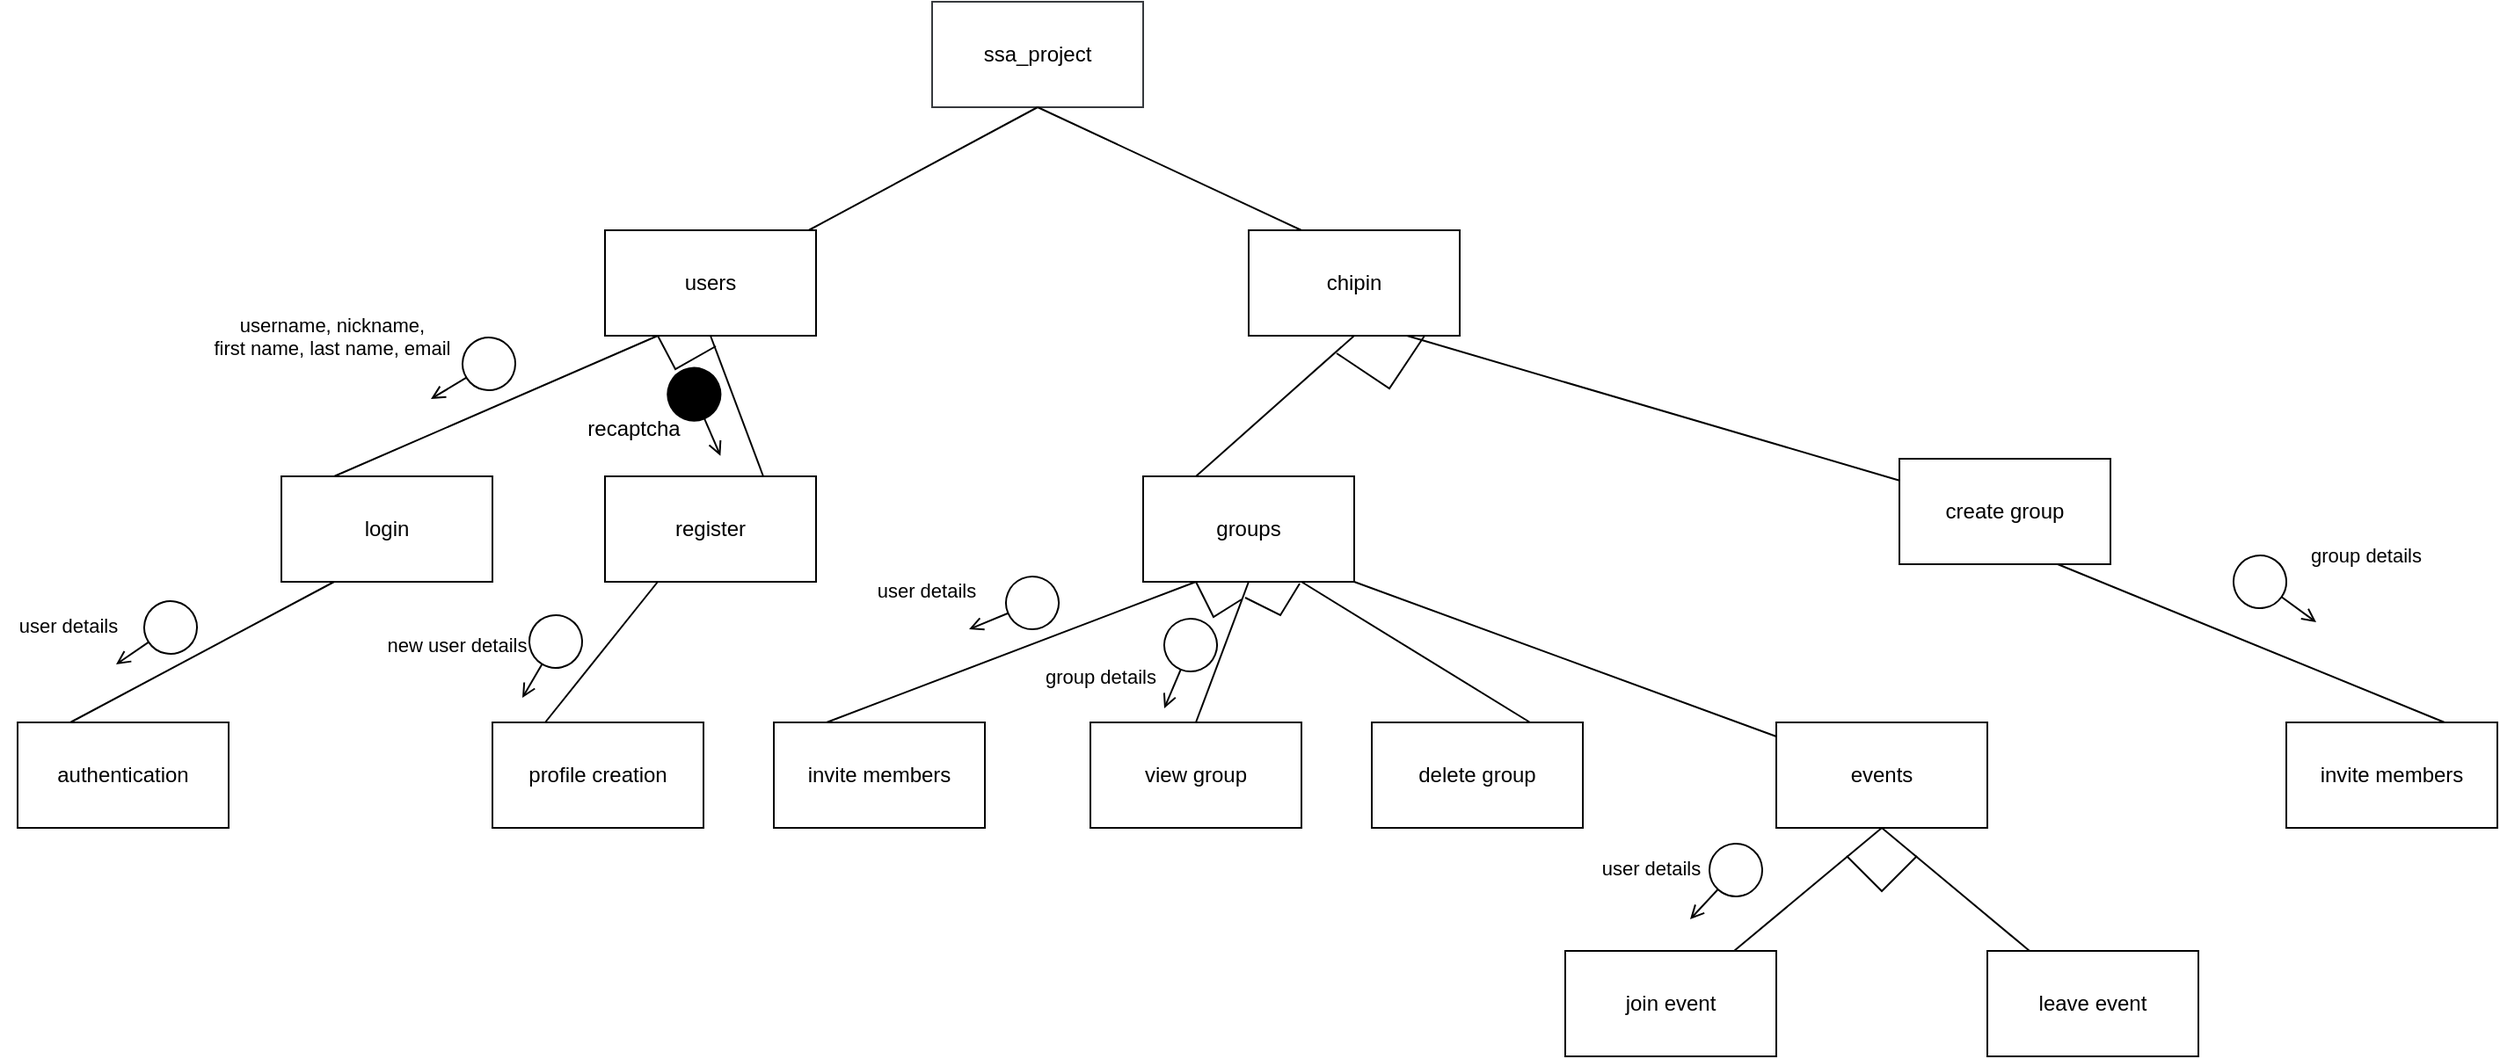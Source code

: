 <mxfile version="25.0.3">
  <diagram name="Page-1" id="hlNvcQ9csW-S94UnS6EC">
    <mxGraphModel dx="2714" dy="1362" grid="0" gridSize="10" guides="0" tooltips="1" connect="1" arrows="1" fold="1" page="0" pageScale="1" pageWidth="827" pageHeight="1169" math="0" shadow="0">
      <root>
        <mxCell id="0" />
        <mxCell id="1" parent="0" />
        <mxCell id="L6Mz1ts4vab53SIK3cd9-3" value="ssa_project" style="rounded=0;whiteSpace=wrap;html=1;fillColor=none;strokeColor=#36393d;" parent="1" vertex="1">
          <mxGeometry x="-500" y="-30" width="120" height="60" as="geometry" />
        </mxCell>
        <mxCell id="L6Mz1ts4vab53SIK3cd9-14" style="rounded=0;orthogonalLoop=1;jettySize=auto;html=1;exitX=0.25;exitY=1;exitDx=0;exitDy=0;entryX=0.25;entryY=0;entryDx=0;entryDy=0;strokeColor=default;endArrow=none;endFill=0;" parent="1" source="L6Mz1ts4vab53SIK3cd9-5" target="L6Mz1ts4vab53SIK3cd9-11" edge="1">
          <mxGeometry relative="1" as="geometry" />
        </mxCell>
        <mxCell id="L6Mz1ts4vab53SIK3cd9-15" style="rounded=0;orthogonalLoop=1;jettySize=auto;html=1;exitX=0.5;exitY=1;exitDx=0;exitDy=0;entryX=0.75;entryY=0;entryDx=0;entryDy=0;endArrow=none;endFill=0;" parent="1" source="L6Mz1ts4vab53SIK3cd9-5" target="L6Mz1ts4vab53SIK3cd9-12" edge="1">
          <mxGeometry relative="1" as="geometry" />
        </mxCell>
        <mxCell id="L6Mz1ts4vab53SIK3cd9-5" value="users" style="rounded=0;whiteSpace=wrap;html=1;" parent="1" vertex="1">
          <mxGeometry x="-686" y="100" width="120" height="60" as="geometry" />
        </mxCell>
        <mxCell id="L6Mz1ts4vab53SIK3cd9-7" value="" style="endArrow=none;html=1;rounded=0;entryX=0.5;entryY=1;entryDx=0;entryDy=0;" parent="1" source="L6Mz1ts4vab53SIK3cd9-5" target="L6Mz1ts4vab53SIK3cd9-3" edge="1">
          <mxGeometry width="50" height="50" relative="1" as="geometry">
            <mxPoint x="-560" y="69.289" as="sourcePoint" />
            <mxPoint x="-560" y="19.289" as="targetPoint" />
          </mxGeometry>
        </mxCell>
        <mxCell id="L6Mz1ts4vab53SIK3cd9-17" style="rounded=0;orthogonalLoop=1;jettySize=auto;html=1;exitX=0.5;exitY=1;exitDx=0;exitDy=0;entryX=0.25;entryY=0;entryDx=0;entryDy=0;endArrow=none;endFill=0;" parent="1" source="L6Mz1ts4vab53SIK3cd9-8" target="L6Mz1ts4vab53SIK3cd9-16" edge="1">
          <mxGeometry relative="1" as="geometry" />
        </mxCell>
        <mxCell id="L6Mz1ts4vab53SIK3cd9-19" style="rounded=0;orthogonalLoop=1;jettySize=auto;html=1;exitX=0.75;exitY=1;exitDx=0;exitDy=0;strokeColor=default;endArrow=none;endFill=0;" parent="1" source="L6Mz1ts4vab53SIK3cd9-8" target="L6Mz1ts4vab53SIK3cd9-18" edge="1">
          <mxGeometry relative="1" as="geometry" />
        </mxCell>
        <mxCell id="L6Mz1ts4vab53SIK3cd9-8" value="chipin" style="rounded=0;whiteSpace=wrap;html=1;" parent="1" vertex="1">
          <mxGeometry x="-320" y="100" width="120" height="60" as="geometry" />
        </mxCell>
        <mxCell id="L6Mz1ts4vab53SIK3cd9-9" value="" style="endArrow=none;html=1;rounded=0;exitX=0.25;exitY=0;exitDx=0;exitDy=0;" parent="1" source="L6Mz1ts4vab53SIK3cd9-8" edge="1">
          <mxGeometry width="50" height="50" relative="1" as="geometry">
            <mxPoint x="-522" y="120" as="sourcePoint" />
            <mxPoint x="-440" y="30" as="targetPoint" />
          </mxGeometry>
        </mxCell>
        <mxCell id="L6Mz1ts4vab53SIK3cd9-22" style="rounded=0;orthogonalLoop=1;jettySize=auto;html=1;exitX=0.25;exitY=1;exitDx=0;exitDy=0;entryX=0.25;entryY=0;entryDx=0;entryDy=0;endArrow=none;endFill=0;" parent="1" source="L6Mz1ts4vab53SIK3cd9-11" target="L6Mz1ts4vab53SIK3cd9-21" edge="1">
          <mxGeometry relative="1" as="geometry" />
        </mxCell>
        <mxCell id="L6Mz1ts4vab53SIK3cd9-11" value="login" style="rounded=0;whiteSpace=wrap;html=1;" parent="1" vertex="1">
          <mxGeometry x="-870" y="240" width="120" height="60" as="geometry" />
        </mxCell>
        <mxCell id="L6Mz1ts4vab53SIK3cd9-12" value="register" style="rounded=0;whiteSpace=wrap;html=1;" parent="1" vertex="1">
          <mxGeometry x="-686" y="240" width="120" height="60" as="geometry" />
        </mxCell>
        <mxCell id="L6Mz1ts4vab53SIK3cd9-24" style="rounded=0;orthogonalLoop=1;jettySize=auto;html=1;exitX=0.25;exitY=1;exitDx=0;exitDy=0;entryX=0.25;entryY=0;entryDx=0;entryDy=0;endArrow=none;endFill=0;" parent="1" source="L6Mz1ts4vab53SIK3cd9-16" target="L6Mz1ts4vab53SIK3cd9-23" edge="1">
          <mxGeometry relative="1" as="geometry" />
        </mxCell>
        <mxCell id="L6Mz1ts4vab53SIK3cd9-26" style="rounded=0;orthogonalLoop=1;jettySize=auto;html=1;exitX=0.75;exitY=1;exitDx=0;exitDy=0;endArrow=none;endFill=0;entryX=0.75;entryY=0;entryDx=0;entryDy=0;" parent="1" source="L6Mz1ts4vab53SIK3cd9-16" target="L6Mz1ts4vab53SIK3cd9-25" edge="1">
          <mxGeometry relative="1" as="geometry" />
        </mxCell>
        <mxCell id="L6Mz1ts4vab53SIK3cd9-28" style="rounded=0;orthogonalLoop=1;jettySize=auto;html=1;exitX=0.5;exitY=1;exitDx=0;exitDy=0;entryX=0.5;entryY=0;entryDx=0;entryDy=0;endArrow=none;endFill=0;" parent="1" source="L6Mz1ts4vab53SIK3cd9-16" target="L6Mz1ts4vab53SIK3cd9-27" edge="1">
          <mxGeometry relative="1" as="geometry" />
        </mxCell>
        <mxCell id="Gc7Dq77RbY27XAMz-52j-7" style="rounded=0;orthogonalLoop=1;jettySize=auto;html=1;exitX=1;exitY=1;exitDx=0;exitDy=0;endArrow=none;endFill=0;" edge="1" parent="1" source="L6Mz1ts4vab53SIK3cd9-16" target="Gc7Dq77RbY27XAMz-52j-6">
          <mxGeometry relative="1" as="geometry" />
        </mxCell>
        <mxCell id="L6Mz1ts4vab53SIK3cd9-16" value="groups" style="rounded=0;whiteSpace=wrap;html=1;" parent="1" vertex="1">
          <mxGeometry x="-380" y="240" width="120" height="60" as="geometry" />
        </mxCell>
        <mxCell id="L6Mz1ts4vab53SIK3cd9-30" style="rounded=0;orthogonalLoop=1;jettySize=auto;html=1;exitX=0.75;exitY=1;exitDx=0;exitDy=0;entryX=0.75;entryY=0;entryDx=0;entryDy=0;endArrow=none;endFill=0;" parent="1" source="L6Mz1ts4vab53SIK3cd9-18" target="L6Mz1ts4vab53SIK3cd9-29" edge="1">
          <mxGeometry relative="1" as="geometry" />
        </mxCell>
        <mxCell id="L6Mz1ts4vab53SIK3cd9-18" value="create group" style="rounded=0;whiteSpace=wrap;html=1;" parent="1" vertex="1">
          <mxGeometry x="50" y="230" width="120" height="60" as="geometry" />
        </mxCell>
        <mxCell id="L6Mz1ts4vab53SIK3cd9-21" value="authentication" style="rounded=0;whiteSpace=wrap;html=1;" parent="1" vertex="1">
          <mxGeometry x="-1020" y="380" width="120" height="60" as="geometry" />
        </mxCell>
        <mxCell id="L6Mz1ts4vab53SIK3cd9-23" value="invite members" style="rounded=0;whiteSpace=wrap;html=1;" parent="1" vertex="1">
          <mxGeometry x="-590" y="380" width="120" height="60" as="geometry" />
        </mxCell>
        <mxCell id="L6Mz1ts4vab53SIK3cd9-25" value="delete group" style="rounded=0;whiteSpace=wrap;html=1;" parent="1" vertex="1">
          <mxGeometry x="-250" y="380" width="120" height="60" as="geometry" />
        </mxCell>
        <mxCell id="L6Mz1ts4vab53SIK3cd9-27" value="view group" style="rounded=0;whiteSpace=wrap;html=1;" parent="1" vertex="1">
          <mxGeometry x="-410" y="380" width="120" height="60" as="geometry" />
        </mxCell>
        <mxCell id="L6Mz1ts4vab53SIK3cd9-29" value="invite members" style="rounded=0;whiteSpace=wrap;html=1;" parent="1" vertex="1">
          <mxGeometry x="270" y="380" width="120" height="60" as="geometry" />
        </mxCell>
        <mxCell id="L6Mz1ts4vab53SIK3cd9-32" style="rounded=0;orthogonalLoop=1;jettySize=auto;html=1;exitX=0.25;exitY=0;exitDx=0;exitDy=0;entryX=0.25;entryY=1;entryDx=0;entryDy=0;endArrow=none;endFill=0;" parent="1" source="L6Mz1ts4vab53SIK3cd9-31" target="L6Mz1ts4vab53SIK3cd9-12" edge="1">
          <mxGeometry relative="1" as="geometry" />
        </mxCell>
        <mxCell id="L6Mz1ts4vab53SIK3cd9-31" value="profile creation" style="rounded=0;whiteSpace=wrap;html=1;" parent="1" vertex="1">
          <mxGeometry x="-750" y="380" width="120" height="60" as="geometry" />
        </mxCell>
        <mxCell id="L6Mz1ts4vab53SIK3cd9-40" value="" style="group;rotation=80;" parent="1" vertex="1" connectable="0">
          <mxGeometry x="-779.999" y="150.001" width="39.337" height="54.669" as="geometry" />
        </mxCell>
        <mxCell id="L6Mz1ts4vab53SIK3cd9-34" value="" style="ellipse;html=1;rotation=147;" parent="L6Mz1ts4vab53SIK3cd9-40" vertex="1">
          <mxGeometry x="13" y="11" width="30" height="30" as="geometry" />
        </mxCell>
        <mxCell id="L6Mz1ts4vab53SIK3cd9-35" value="" style="endArrow=open;html=1;rounded=0;align=center;verticalAlign=top;endFill=0;labelBackgroundColor=none;endSize=6;" parent="L6Mz1ts4vab53SIK3cd9-40" source="L6Mz1ts4vab53SIK3cd9-34" edge="1">
          <mxGeometry relative="1" as="geometry">
            <mxPoint x="-5" y="46" as="targetPoint" />
          </mxGeometry>
        </mxCell>
        <mxCell id="L6Mz1ts4vab53SIK3cd9-41" value="" style="group;rotation=80;" parent="1" vertex="1" connectable="0">
          <mxGeometry x="-959.999" y="300.001" width="39.337" height="54.669" as="geometry" />
        </mxCell>
        <mxCell id="L6Mz1ts4vab53SIK3cd9-42" value="" style="ellipse;html=1;rotation=147;" parent="L6Mz1ts4vab53SIK3cd9-41" vertex="1">
          <mxGeometry x="12" y="11" width="30" height="30" as="geometry" />
        </mxCell>
        <mxCell id="L6Mz1ts4vab53SIK3cd9-43" value="" style="endArrow=open;html=1;rounded=0;align=center;verticalAlign=top;endFill=0;labelBackgroundColor=none;endSize=6;" parent="L6Mz1ts4vab53SIK3cd9-41" source="L6Mz1ts4vab53SIK3cd9-42" edge="1">
          <mxGeometry relative="1" as="geometry">
            <mxPoint x="-4" y="47" as="targetPoint" />
          </mxGeometry>
        </mxCell>
        <mxCell id="L6Mz1ts4vab53SIK3cd9-48" value="" style="group" parent="1" vertex="1" connectable="0">
          <mxGeometry x="-654.999" y="173.661" width="39.337" height="54.669" as="geometry" />
        </mxCell>
        <mxCell id="L6Mz1ts4vab53SIK3cd9-49" value="" style="ellipse;html=1;rotation=67;fillColor=#000000;" parent="L6Mz1ts4vab53SIK3cd9-48" vertex="1">
          <mxGeometry x="4.669" y="4.669" width="30" height="30" as="geometry" />
        </mxCell>
        <mxCell id="L6Mz1ts4vab53SIK3cd9-50" value="" style="endArrow=open;html=1;rounded=0;align=center;verticalAlign=top;endFill=0;labelBackgroundColor=none;endSize=6;" parent="L6Mz1ts4vab53SIK3cd9-48" source="L6Mz1ts4vab53SIK3cd9-49" edge="1">
          <mxGeometry relative="1" as="geometry">
            <mxPoint x="34.669" y="54.669" as="targetPoint" />
          </mxGeometry>
        </mxCell>
        <mxCell id="L6Mz1ts4vab53SIK3cd9-52" value="recaptcha" style="text;html=1;align=center;verticalAlign=middle;resizable=0;points=[];autosize=1;strokeColor=none;fillColor=none;" parent="1" vertex="1">
          <mxGeometry x="-710" y="198.33" width="80" height="30" as="geometry" />
        </mxCell>
        <mxCell id="L6Mz1ts4vab53SIK3cd9-53" value="&lt;font style=&quot;font-size: 11px;&quot;&gt;username, nickname,&amp;nbsp;&lt;/font&gt;&lt;div style=&quot;font-size: 11px;&quot;&gt;&lt;font style=&quot;font-size: 11px;&quot;&gt;&lt;font style=&quot;font-size: 11px;&quot;&gt;first name, last name, email&lt;/font&gt;&lt;font style=&quot;font-size: 11px;&quot;&gt;&amp;nbsp;&lt;/font&gt;&lt;/font&gt;&lt;/div&gt;" style="text;html=1;align=center;verticalAlign=middle;resizable=0;points=[];autosize=1;strokeColor=none;fillColor=none;" parent="1" vertex="1">
          <mxGeometry x="-920" y="140" width="160" height="40" as="geometry" />
        </mxCell>
        <mxCell id="L6Mz1ts4vab53SIK3cd9-63" value="&lt;font style=&quot;font-size: 11px;&quot;&gt;user details&lt;/font&gt;&lt;span style=&quot;font-size: 11px; background-color: initial;&quot;&gt;&amp;nbsp;&lt;/span&gt;" style="text;html=1;align=center;verticalAlign=middle;resizable=0;points=[];autosize=1;strokeColor=none;fillColor=none;" parent="1" vertex="1">
          <mxGeometry x="-1030" y="310" width="80" height="30" as="geometry" />
        </mxCell>
        <mxCell id="Gc7Dq77RbY27XAMz-52j-2" value="" style="endArrow=none;html=1;rounded=0;" edge="1" parent="1">
          <mxGeometry width="50" height="50" relative="1" as="geometry">
            <mxPoint x="-350" y="300" as="sourcePoint" />
            <mxPoint x="-324" y="310" as="targetPoint" />
            <Array as="points">
              <mxPoint x="-340" y="320" />
            </Array>
          </mxGeometry>
        </mxCell>
        <mxCell id="Gc7Dq77RbY27XAMz-52j-4" value="" style="endArrow=none;html=1;rounded=0;" edge="1" parent="1">
          <mxGeometry width="50" height="50" relative="1" as="geometry">
            <mxPoint x="-322" y="309" as="sourcePoint" />
            <mxPoint x="-291" y="301" as="targetPoint" />
            <Array as="points">
              <mxPoint x="-302" y="319" />
            </Array>
          </mxGeometry>
        </mxCell>
        <mxCell id="Gc7Dq77RbY27XAMz-52j-11" style="rounded=0;orthogonalLoop=1;jettySize=auto;html=1;exitX=0.5;exitY=1;exitDx=0;exitDy=0;endArrow=none;endFill=0;" edge="1" parent="1" source="Gc7Dq77RbY27XAMz-52j-6" target="Gc7Dq77RbY27XAMz-52j-9">
          <mxGeometry relative="1" as="geometry" />
        </mxCell>
        <mxCell id="Gc7Dq77RbY27XAMz-52j-12" style="rounded=0;orthogonalLoop=1;jettySize=auto;html=1;exitX=0.5;exitY=1;exitDx=0;exitDy=0;endArrow=none;endFill=0;" edge="1" parent="1" source="Gc7Dq77RbY27XAMz-52j-6" target="Gc7Dq77RbY27XAMz-52j-10">
          <mxGeometry relative="1" as="geometry" />
        </mxCell>
        <mxCell id="Gc7Dq77RbY27XAMz-52j-6" value="events" style="rounded=0;whiteSpace=wrap;html=1;" vertex="1" parent="1">
          <mxGeometry x="-20" y="380" width="120" height="60" as="geometry" />
        </mxCell>
        <mxCell id="Gc7Dq77RbY27XAMz-52j-8" value="" style="endArrow=none;html=1;rounded=0;" edge="1" parent="1">
          <mxGeometry width="50" height="50" relative="1" as="geometry">
            <mxPoint x="-270" y="170" as="sourcePoint" />
            <mxPoint x="-220" y="160" as="targetPoint" />
            <Array as="points">
              <mxPoint x="-240" y="190" />
            </Array>
          </mxGeometry>
        </mxCell>
        <mxCell id="Gc7Dq77RbY27XAMz-52j-9" value="join event" style="rounded=0;whiteSpace=wrap;html=1;" vertex="1" parent="1">
          <mxGeometry x="-140" y="510" width="120" height="60" as="geometry" />
        </mxCell>
        <mxCell id="Gc7Dq77RbY27XAMz-52j-10" value="leave event" style="rounded=0;whiteSpace=wrap;html=1;" vertex="1" parent="1">
          <mxGeometry x="100" y="510" width="120" height="60" as="geometry" />
        </mxCell>
        <mxCell id="Gc7Dq77RbY27XAMz-52j-13" value="" style="group;rotation=155;" vertex="1" connectable="0" parent="1">
          <mxGeometry x="-69.999" y="440.001" width="39.337" height="54.669" as="geometry" />
        </mxCell>
        <mxCell id="Gc7Dq77RbY27XAMz-52j-14" value="" style="ellipse;html=1;rotation=132;" vertex="1" parent="Gc7Dq77RbY27XAMz-52j-13">
          <mxGeometry x="12" y="9" width="30" height="30" as="geometry" />
        </mxCell>
        <mxCell id="Gc7Dq77RbY27XAMz-52j-15" value="" style="endArrow=open;html=1;rounded=0;align=center;verticalAlign=top;endFill=0;labelBackgroundColor=none;endSize=6;" edge="1" parent="Gc7Dq77RbY27XAMz-52j-13" source="Gc7Dq77RbY27XAMz-52j-14">
          <mxGeometry relative="1" as="geometry">
            <mxPoint x="1" y="52" as="targetPoint" />
          </mxGeometry>
        </mxCell>
        <mxCell id="Gc7Dq77RbY27XAMz-52j-16" value="&lt;font style=&quot;font-size: 11px;&quot;&gt;user details&lt;/font&gt;&lt;span style=&quot;font-size: 11px; background-color: initial;&quot;&gt;&amp;nbsp;&lt;/span&gt;" style="text;html=1;align=center;verticalAlign=middle;resizable=0;points=[];autosize=1;strokeColor=none;fillColor=none;" vertex="1" parent="1">
          <mxGeometry x="-130" y="448" width="80" height="30" as="geometry" />
        </mxCell>
        <mxCell id="Gc7Dq77RbY27XAMz-52j-17" value="" style="group;rotation=58;" vertex="1" connectable="0" parent="1">
          <mxGeometry x="240.001" y="280.001" width="39.337" height="54.669" as="geometry" />
        </mxCell>
        <mxCell id="Gc7Dq77RbY27XAMz-52j-18" value="" style="ellipse;html=1;rotation=35;" vertex="1" parent="Gc7Dq77RbY27XAMz-52j-17">
          <mxGeometry y="5" width="30" height="30" as="geometry" />
        </mxCell>
        <mxCell id="Gc7Dq77RbY27XAMz-52j-19" value="" style="endArrow=open;html=1;rounded=0;align=center;verticalAlign=top;endFill=0;labelBackgroundColor=none;endSize=6;" edge="1" parent="Gc7Dq77RbY27XAMz-52j-17" source="Gc7Dq77RbY27XAMz-52j-18">
          <mxGeometry relative="1" as="geometry">
            <mxPoint x="47" y="43" as="targetPoint" />
          </mxGeometry>
        </mxCell>
        <mxCell id="Gc7Dq77RbY27XAMz-52j-20" value="&lt;span style=&quot;font-size: 11px;&quot;&gt;group details&lt;/span&gt;" style="text;html=1;align=center;verticalAlign=middle;resizable=0;points=[];autosize=1;strokeColor=none;fillColor=none;" vertex="1" parent="1">
          <mxGeometry x="270" y="270" width="90" height="30" as="geometry" />
        </mxCell>
        <mxCell id="Gc7Dq77RbY27XAMz-52j-21" value="" style="group;rotation=135;" vertex="1" connectable="0" parent="1">
          <mxGeometry x="-378.999" y="315.001" width="39.337" height="54.669" as="geometry" />
        </mxCell>
        <mxCell id="Gc7Dq77RbY27XAMz-52j-22" value="" style="ellipse;html=1;rotation=112;" vertex="1" parent="Gc7Dq77RbY27XAMz-52j-21">
          <mxGeometry x="11" y="6" width="30" height="30" as="geometry" />
        </mxCell>
        <mxCell id="Gc7Dq77RbY27XAMz-52j-23" value="" style="endArrow=open;html=1;rounded=0;align=center;verticalAlign=top;endFill=0;labelBackgroundColor=none;endSize=6;" edge="1" parent="Gc7Dq77RbY27XAMz-52j-21" source="Gc7Dq77RbY27XAMz-52j-22">
          <mxGeometry relative="1" as="geometry">
            <mxPoint x="11" y="57" as="targetPoint" />
          </mxGeometry>
        </mxCell>
        <mxCell id="Gc7Dq77RbY27XAMz-52j-24" value="&lt;font style=&quot;font-size: 11px;&quot;&gt;group details&lt;/font&gt;&lt;span style=&quot;font-size: 11px; background-color: initial;&quot;&gt;&amp;nbsp;&lt;/span&gt;" style="text;html=1;align=center;verticalAlign=middle;resizable=0;points=[];autosize=1;strokeColor=none;fillColor=none;" vertex="1" parent="1">
          <mxGeometry x="-445" y="341" width="84" height="26" as="geometry" />
        </mxCell>
        <mxCell id="Gc7Dq77RbY27XAMz-52j-25" value="" style="endArrow=none;html=1;rounded=0;" edge="1" parent="1">
          <mxGeometry width="50" height="50" relative="1" as="geometry">
            <mxPoint x="20" y="456" as="sourcePoint" />
            <mxPoint x="60" y="456" as="targetPoint" />
            <Array as="points">
              <mxPoint x="40" y="476" />
            </Array>
          </mxGeometry>
        </mxCell>
        <mxCell id="Gc7Dq77RbY27XAMz-52j-26" value="" style="endArrow=none;html=1;rounded=0;exitX=0.25;exitY=1;exitDx=0;exitDy=0;" edge="1" parent="1" source="L6Mz1ts4vab53SIK3cd9-5">
          <mxGeometry width="50" height="50" relative="1" as="geometry">
            <mxPoint x="-682" y="171" as="sourcePoint" />
            <mxPoint x="-623" y="166" as="targetPoint" />
            <Array as="points">
              <mxPoint x="-646" y="179" />
            </Array>
          </mxGeometry>
        </mxCell>
        <mxCell id="Gc7Dq77RbY27XAMz-52j-27" value="" style="group;rotation=55;" vertex="1" connectable="0" parent="1">
          <mxGeometry x="-739.999" y="311.001" width="39.337" height="54.669" as="geometry" />
        </mxCell>
        <mxCell id="Gc7Dq77RbY27XAMz-52j-28" value="" style="ellipse;html=1;rotation=122;" vertex="1" parent="Gc7Dq77RbY27XAMz-52j-27">
          <mxGeometry x="11" y="8" width="30" height="30" as="geometry" />
        </mxCell>
        <mxCell id="Gc7Dq77RbY27XAMz-52j-29" value="" style="endArrow=open;html=1;rounded=0;align=center;verticalAlign=top;endFill=0;labelBackgroundColor=none;endSize=6;" edge="1" parent="Gc7Dq77RbY27XAMz-52j-27" source="Gc7Dq77RbY27XAMz-52j-28">
          <mxGeometry relative="1" as="geometry">
            <mxPoint x="7" y="55" as="targetPoint" />
          </mxGeometry>
        </mxCell>
        <mxCell id="Gc7Dq77RbY27XAMz-52j-30" value="&lt;font style=&quot;font-size: 11px;&quot;&gt;new user details&lt;/font&gt;&lt;span style=&quot;font-size: 11px; background-color: initial;&quot;&gt;&amp;nbsp;&lt;/span&gt;" style="text;html=1;align=center;verticalAlign=middle;resizable=0;points=[];autosize=1;strokeColor=none;fillColor=none;" vertex="1" parent="1">
          <mxGeometry x="-820" y="323" width="101" height="26" as="geometry" />
        </mxCell>
        <mxCell id="Gc7Dq77RbY27XAMz-52j-31" value="" style="group;rotation=-180;" vertex="1" connectable="0" parent="1">
          <mxGeometry x="-471.999" y="285.001" width="39.337" height="54.669" as="geometry" />
        </mxCell>
        <mxCell id="Gc7Dq77RbY27XAMz-52j-32" value="" style="ellipse;html=1;rotation=-203;" vertex="1" parent="Gc7Dq77RbY27XAMz-52j-31">
          <mxGeometry x="14" y="12" width="30" height="30" as="geometry" />
        </mxCell>
        <mxCell id="Gc7Dq77RbY27XAMz-52j-33" value="" style="endArrow=open;html=1;rounded=0;align=center;verticalAlign=top;endFill=0;labelBackgroundColor=none;endSize=6;" edge="1" parent="Gc7Dq77RbY27XAMz-52j-31" source="Gc7Dq77RbY27XAMz-52j-32">
          <mxGeometry relative="1" as="geometry">
            <mxPoint x="-7" y="42" as="targetPoint" />
          </mxGeometry>
        </mxCell>
        <mxCell id="Gc7Dq77RbY27XAMz-52j-34" value="&lt;font style=&quot;font-size: 11px;&quot;&gt;user details&lt;/font&gt;&lt;span style=&quot;font-size: 11px; background-color: initial;&quot;&gt;&amp;nbsp;&lt;/span&gt;" style="text;html=1;align=center;verticalAlign=middle;resizable=0;points=[];autosize=1;strokeColor=none;fillColor=none;" vertex="1" parent="1">
          <mxGeometry x="-541" y="292" width="77" height="26" as="geometry" />
        </mxCell>
      </root>
    </mxGraphModel>
  </diagram>
</mxfile>
